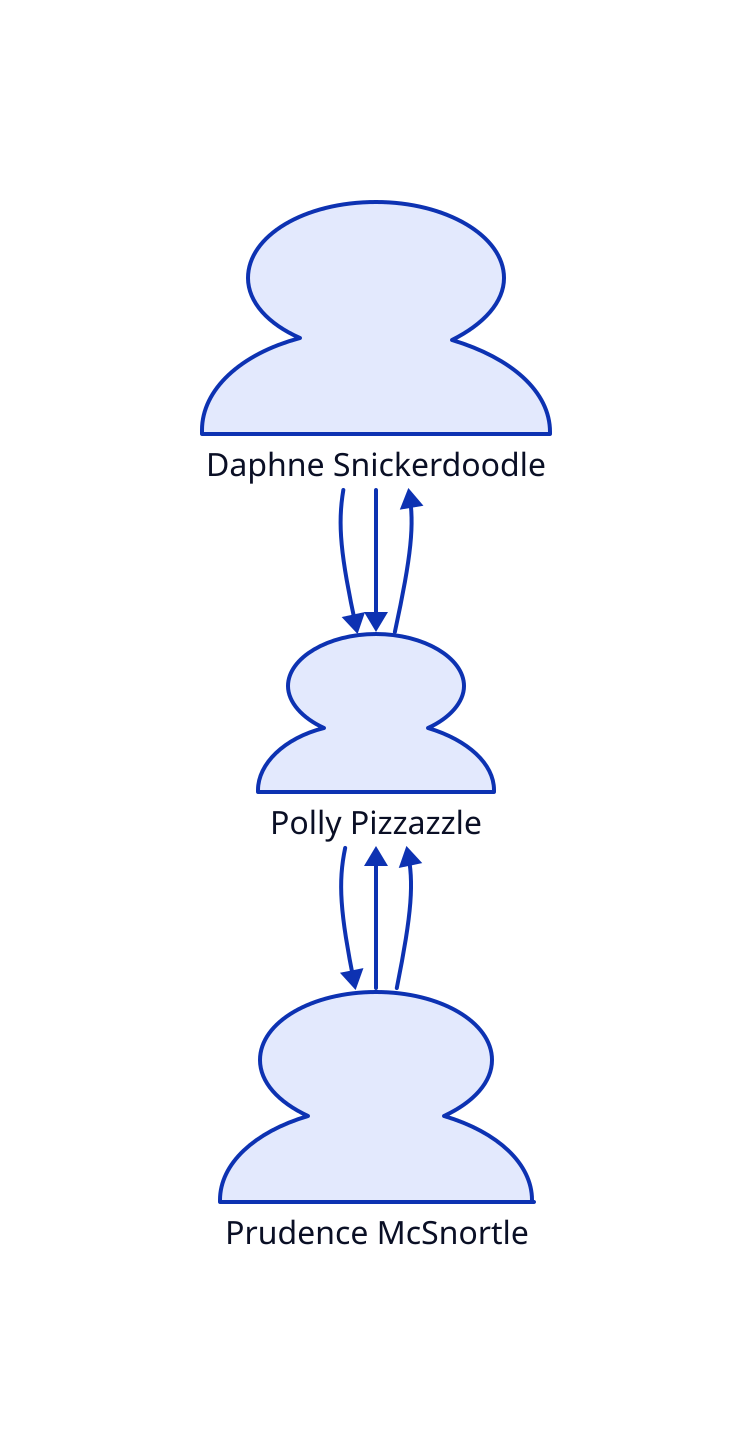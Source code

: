 p1: Daphne Snickerdoodle {
  shape: person
}
p2: Prudence McSnortle {
  shape: person
}
p3: Polly Pizzazzle {
  shape: person
}
p1 -> p3
p2 -> p3
p1 -> p3
p2 -> p3
p3 -> p2
p3 -> p1
